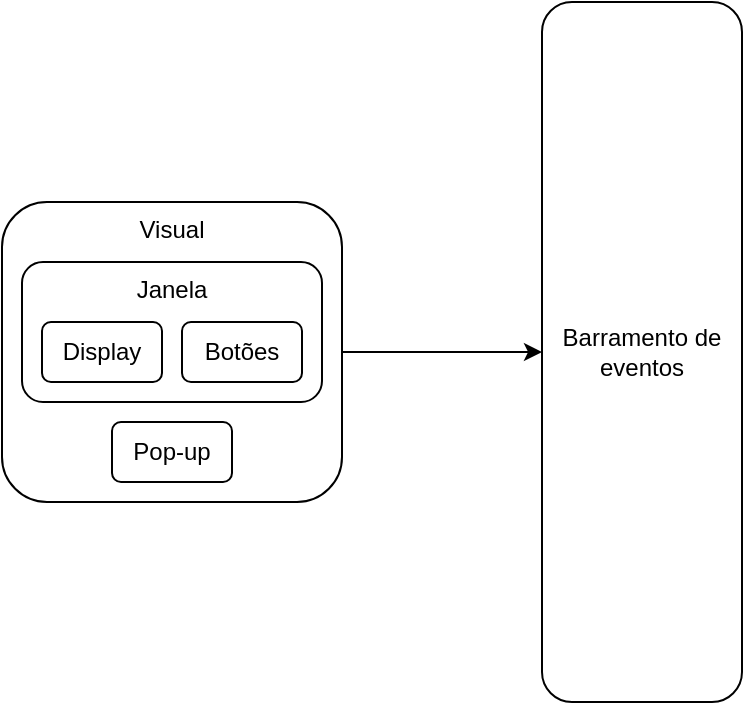 <mxfile version="13.1.8" type="github"><diagram id="WhuZ-W62OcUkGMJahAMt" name="Página-1"><mxGraphModel dx="1036" dy="580" grid="1" gridSize="10" guides="1" tooltips="1" connect="1" arrows="1" fold="1" page="1" pageScale="1" pageWidth="827" pageHeight="1169" math="0" shadow="0"><root><mxCell id="0"/><mxCell id="1" parent="0"/><mxCell id="dtXUvyz45h-U0zJeaHGI-9" value="" style="group" vertex="1" connectable="0" parent="1"><mxGeometry x="30" y="120" width="170" height="150" as="geometry"/></mxCell><mxCell id="dtXUvyz45h-U0zJeaHGI-6" value="Visual" style="rounded=1;whiteSpace=wrap;html=1;verticalAlign=top;" vertex="1" parent="dtXUvyz45h-U0zJeaHGI-9"><mxGeometry width="170" height="150" as="geometry"/></mxCell><mxCell id="dtXUvyz45h-U0zJeaHGI-4" value="Janela" style="rounded=1;whiteSpace=wrap;html=1;labelPosition=center;verticalLabelPosition=middle;align=center;verticalAlign=top;" vertex="1" parent="dtXUvyz45h-U0zJeaHGI-9"><mxGeometry x="10" y="30" width="150" height="70" as="geometry"/></mxCell><mxCell id="dtXUvyz45h-U0zJeaHGI-2" value="Display" style="rounded=1;whiteSpace=wrap;html=1;" vertex="1" parent="dtXUvyz45h-U0zJeaHGI-9"><mxGeometry x="20" y="60" width="60" height="30" as="geometry"/></mxCell><mxCell id="dtXUvyz45h-U0zJeaHGI-3" value="Botões" style="rounded=1;whiteSpace=wrap;html=1;" vertex="1" parent="dtXUvyz45h-U0zJeaHGI-9"><mxGeometry x="90" y="60" width="60" height="30" as="geometry"/></mxCell><mxCell id="dtXUvyz45h-U0zJeaHGI-8" value="Pop-up" style="rounded=1;whiteSpace=wrap;html=1;" vertex="1" parent="dtXUvyz45h-U0zJeaHGI-9"><mxGeometry x="55" y="110" width="60" height="30" as="geometry"/></mxCell><mxCell id="dtXUvyz45h-U0zJeaHGI-10" value="Barramento de eventos" style="rounded=1;whiteSpace=wrap;html=1;" vertex="1" parent="1"><mxGeometry x="300" y="20" width="100" height="350" as="geometry"/></mxCell><mxCell id="dtXUvyz45h-U0zJeaHGI-15" value="" style="endArrow=classic;html=1;exitX=1;exitY=0.5;exitDx=0;exitDy=0;entryX=0;entryY=0.5;entryDx=0;entryDy=0;" edge="1" parent="1" source="dtXUvyz45h-U0zJeaHGI-6" target="dtXUvyz45h-U0zJeaHGI-10"><mxGeometry width="50" height="50" relative="1" as="geometry"><mxPoint x="150" y="320" as="sourcePoint"/><mxPoint x="200" y="270" as="targetPoint"/></mxGeometry></mxCell></root></mxGraphModel></diagram></mxfile>